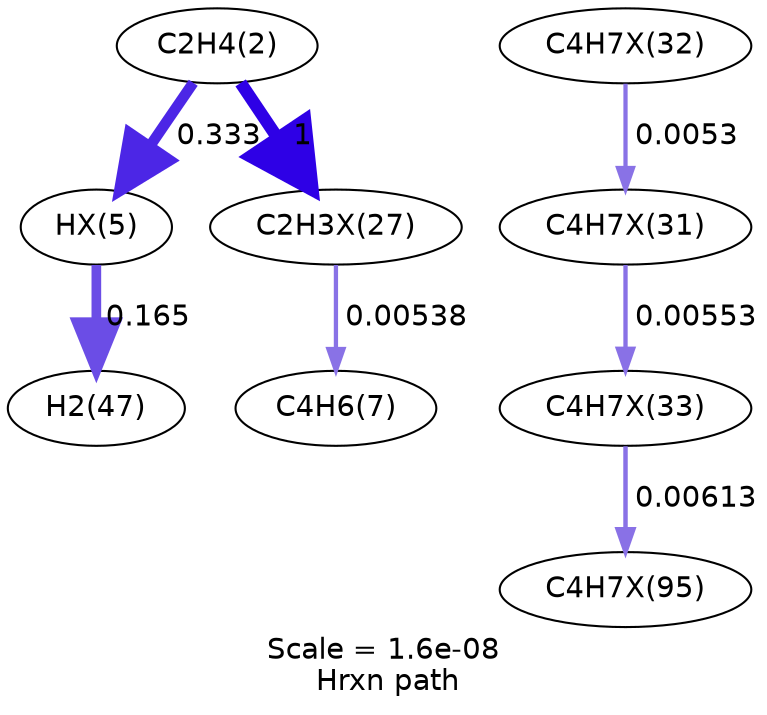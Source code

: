 digraph reaction_paths {
center=1;
s5 -> s27[fontname="Helvetica", style="setlinewidth(5.17)", arrowsize=2.59, color="0.7, 0.833, 0.9"
, label=" 0.333"];
s5 -> s28[fontname="Helvetica", style="setlinewidth(6)", arrowsize=3, color="0.7, 1.5, 0.9"
, label=" 1"];
s27 -> s10[fontname="Helvetica", style="setlinewidth(4.64)", arrowsize=2.32, color="0.7, 0.665, 0.9"
, label=" 0.165"];
s28 -> s8[fontname="Helvetica", style="setlinewidth(2.06)", arrowsize=1.03, color="0.7, 0.505, 0.9"
, label=" 0.00538"];
s33 -> s32[fontname="Helvetica", style="setlinewidth(2.04)", arrowsize=1.02, color="0.7, 0.505, 0.9"
, label=" 0.0053"];
s32 -> s34[fontname="Helvetica", style="setlinewidth(2.08)", arrowsize=1.04, color="0.7, 0.506, 0.9"
, label=" 0.00553"];
s34 -> s43[fontname="Helvetica", style="setlinewidth(2.15)", arrowsize=1.08, color="0.7, 0.506, 0.9"
, label=" 0.00613"];
s5 [ fontname="Helvetica", label="C2H4(2)"];
s8 [ fontname="Helvetica", label="C4H6(7)"];
s10 [ fontname="Helvetica", label="H2(47)"];
s27 [ fontname="Helvetica", label="HX(5)"];
s28 [ fontname="Helvetica", label="C2H3X(27)"];
s32 [ fontname="Helvetica", label="C4H7X(31)"];
s33 [ fontname="Helvetica", label="C4H7X(32)"];
s34 [ fontname="Helvetica", label="C4H7X(33)"];
s43 [ fontname="Helvetica", label="C4H7X(95)"];
 label = "Scale = 1.6e-08\l Hrxn path";
 fontname = "Helvetica";
}
